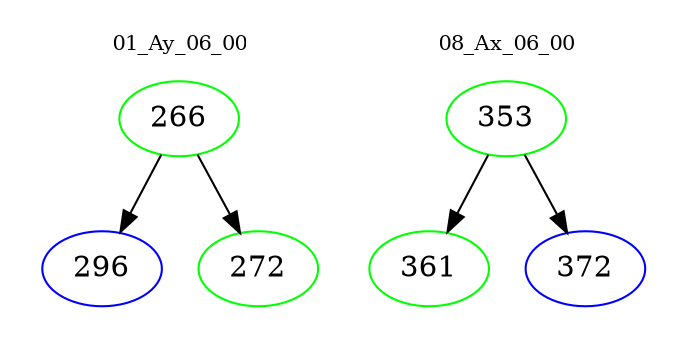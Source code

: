 digraph{
subgraph cluster_0 {
color = white
label = "01_Ay_06_00";
fontsize=10;
T0_266 [label="266", color="green"]
T0_266 -> T0_296 [color="black"]
T0_296 [label="296", color="blue"]
T0_266 -> T0_272 [color="black"]
T0_272 [label="272", color="green"]
}
subgraph cluster_1 {
color = white
label = "08_Ax_06_00";
fontsize=10;
T1_353 [label="353", color="green"]
T1_353 -> T1_361 [color="black"]
T1_361 [label="361", color="green"]
T1_353 -> T1_372 [color="black"]
T1_372 [label="372", color="blue"]
}
}
